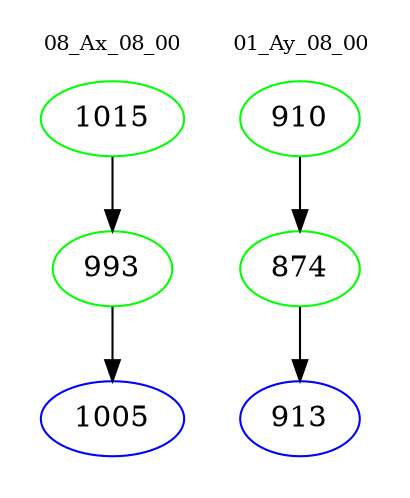 digraph{
subgraph cluster_0 {
color = white
label = "08_Ax_08_00";
fontsize=10;
T0_1015 [label="1015", color="green"]
T0_1015 -> T0_993 [color="black"]
T0_993 [label="993", color="green"]
T0_993 -> T0_1005 [color="black"]
T0_1005 [label="1005", color="blue"]
}
subgraph cluster_1 {
color = white
label = "01_Ay_08_00";
fontsize=10;
T1_910 [label="910", color="green"]
T1_910 -> T1_874 [color="black"]
T1_874 [label="874", color="green"]
T1_874 -> T1_913 [color="black"]
T1_913 [label="913", color="blue"]
}
}
